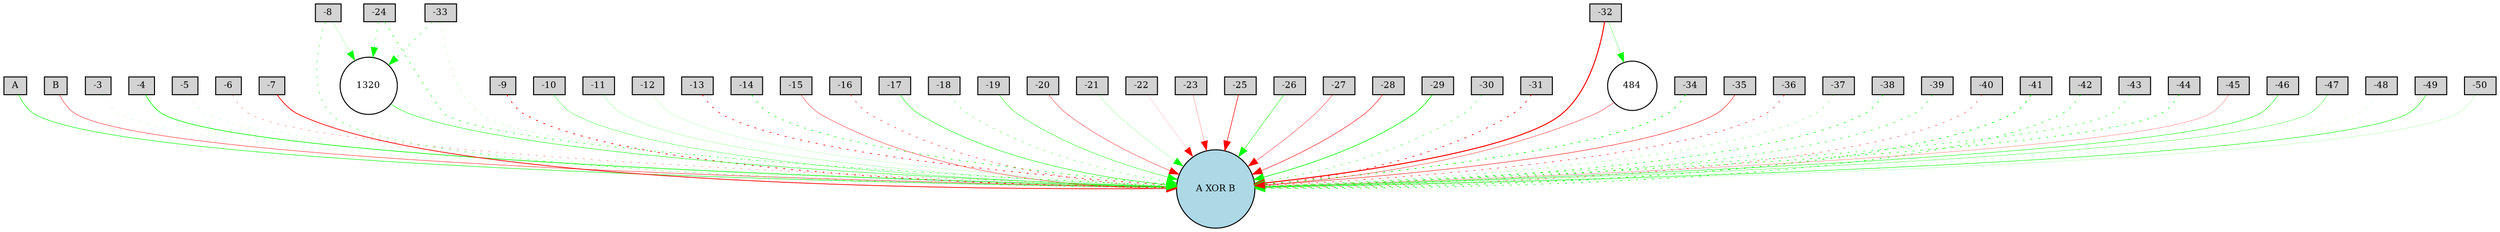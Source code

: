 digraph {
	node [fontsize=9 height=0.2 shape=circle width=0.2]
	A [fillcolor=lightgray shape=box style=filled]
	B [fillcolor=lightgray shape=box style=filled]
	-3 [fillcolor=lightgray shape=box style=filled]
	-4 [fillcolor=lightgray shape=box style=filled]
	-5 [fillcolor=lightgray shape=box style=filled]
	-6 [fillcolor=lightgray shape=box style=filled]
	-7 [fillcolor=lightgray shape=box style=filled]
	-8 [fillcolor=lightgray shape=box style=filled]
	-9 [fillcolor=lightgray shape=box style=filled]
	-10 [fillcolor=lightgray shape=box style=filled]
	-11 [fillcolor=lightgray shape=box style=filled]
	-12 [fillcolor=lightgray shape=box style=filled]
	-13 [fillcolor=lightgray shape=box style=filled]
	-14 [fillcolor=lightgray shape=box style=filled]
	-15 [fillcolor=lightgray shape=box style=filled]
	-16 [fillcolor=lightgray shape=box style=filled]
	-17 [fillcolor=lightgray shape=box style=filled]
	-18 [fillcolor=lightgray shape=box style=filled]
	-19 [fillcolor=lightgray shape=box style=filled]
	-20 [fillcolor=lightgray shape=box style=filled]
	-21 [fillcolor=lightgray shape=box style=filled]
	-22 [fillcolor=lightgray shape=box style=filled]
	-23 [fillcolor=lightgray shape=box style=filled]
	-24 [fillcolor=lightgray shape=box style=filled]
	-25 [fillcolor=lightgray shape=box style=filled]
	-26 [fillcolor=lightgray shape=box style=filled]
	-27 [fillcolor=lightgray shape=box style=filled]
	-28 [fillcolor=lightgray shape=box style=filled]
	-29 [fillcolor=lightgray shape=box style=filled]
	-30 [fillcolor=lightgray shape=box style=filled]
	-31 [fillcolor=lightgray shape=box style=filled]
	-32 [fillcolor=lightgray shape=box style=filled]
	-33 [fillcolor=lightgray shape=box style=filled]
	-34 [fillcolor=lightgray shape=box style=filled]
	-35 [fillcolor=lightgray shape=box style=filled]
	-36 [fillcolor=lightgray shape=box style=filled]
	-37 [fillcolor=lightgray shape=box style=filled]
	-38 [fillcolor=lightgray shape=box style=filled]
	-39 [fillcolor=lightgray shape=box style=filled]
	-40 [fillcolor=lightgray shape=box style=filled]
	-41 [fillcolor=lightgray shape=box style=filled]
	-42 [fillcolor=lightgray shape=box style=filled]
	-43 [fillcolor=lightgray shape=box style=filled]
	-44 [fillcolor=lightgray shape=box style=filled]
	-45 [fillcolor=lightgray shape=box style=filled]
	-46 [fillcolor=lightgray shape=box style=filled]
	-47 [fillcolor=lightgray shape=box style=filled]
	-48 [fillcolor=lightgray shape=box style=filled]
	-49 [fillcolor=lightgray shape=box style=filled]
	-50 [fillcolor=lightgray shape=box style=filled]
	"A XOR B" [fillcolor=lightblue style=filled]
	1320 [fillcolor=white style=filled]
	484 [fillcolor=white style=filled]
	-16 -> "A XOR B" [color=red penwidth=0.4584902409184597 style=dotted]
	-23 -> "A XOR B" [color=red penwidth=0.1881305384798882 style=solid]
	-8 -> 1320 [color=green penwidth=0.15037596056635383 style=solid]
	A -> "A XOR B" [color=green penwidth=0.515786997182159 style=solid]
	-43 -> "A XOR B" [color=green penwidth=0.48112484676684075 style=dotted]
	-38 -> "A XOR B" [color=green penwidth=0.6520702983226664 style=dotted]
	-17 -> "A XOR B" [color=green penwidth=0.46900857398957085 style=solid]
	-12 -> "A XOR B" [color=green penwidth=0.11745358117063653 style=solid]
	-7 -> "A XOR B" [color=red penwidth=0.7399407941933245 style=solid]
	-48 -> "A XOR B" [color=green penwidth=0.10718436383298269 style=dotted]
	-27 -> "A XOR B" [color=red penwidth=0.3273952068182223 style=solid]
	-22 -> "A XOR B" [color=red penwidth=0.1105156638472308 style=solid]
	-42 -> "A XOR B" [color=green penwidth=0.5811154718375484 style=dotted]
	B -> "A XOR B" [color=red penwidth=0.3973543061549514 style=solid]
	-37 -> "A XOR B" [color=green penwidth=0.3027949588776663 style=dotted]
	-32 -> "A XOR B" [color=red penwidth=1.0054682467316682 style=solid]
	-11 -> "A XOR B" [color=green penwidth=0.16562295383107584 style=solid]
	-6 -> "A XOR B" [color=red penwidth=0.2601379467705526 style=dotted]
	-47 -> "A XOR B" [color=green penwidth=0.2902534071746208 style=solid]
	1320 -> "A XOR B" [color=green penwidth=0.4435386082881607 style=solid]
	-26 -> "A XOR B" [color=green penwidth=0.4337709169264439 style=solid]
	-21 -> "A XOR B" [color=green penwidth=0.1644152449518659 style=solid]
	-24 -> 1320 [color=green penwidth=0.37961003676221194 style=dotted]
	-41 -> "A XOR B" [color=green penwidth=0.7522710874114267 style=dotted]
	-36 -> "A XOR B" [color=red penwidth=0.4980242403138688 style=dotted]
	-31 -> "A XOR B" [color=red penwidth=0.679442030233439 style=dotted]
	-10 -> "A XOR B" [color=green penwidth=0.29030558207471036 style=solid]
	-5 -> "A XOR B" [color=green penwidth=0.1260126582433698 style=dotted]
	-46 -> "A XOR B" [color=green penwidth=0.4477806447807615 style=solid]
	-25 -> "A XOR B" [color=red penwidth=0.5772269577740421 style=solid]
	-20 -> "A XOR B" [color=red penwidth=0.3371791679653702 style=solid]
	-15 -> "A XOR B" [color=red penwidth=0.34576422342678437 style=solid]
	-35 -> "A XOR B" [color=red penwidth=0.45024306966977445 style=solid]
	-30 -> "A XOR B" [color=green penwidth=0.4190721590859976 style=dotted]
	-9 -> "A XOR B" [color=red penwidth=0.7460936469150107 style=dotted]
	-50 -> "A XOR B" [color=green penwidth=0.13353133077713414 style=solid]
	-4 -> "A XOR B" [color=green penwidth=0.6581111235072648 style=solid]
	-45 -> "A XOR B" [color=red penwidth=0.21633340090367173 style=solid]
	-40 -> "A XOR B" [color=red penwidth=0.39325722045424305 style=dotted]
	-19 -> "A XOR B" [color=green penwidth=0.37657968707761336 style=solid]
	-14 -> "A XOR B" [color=green penwidth=0.6107939497830781 style=dotted]
	-34 -> "A XOR B" [color=green penwidth=0.7713243718836287 style=dotted]
	484 -> "A XOR B" [color=red penwidth=0.35088589214153376 style=solid]
	-29 -> "A XOR B" [color=green penwidth=0.6421092350984711 style=solid]
	-24 -> "A XOR B" [color=green penwidth=0.5423810565094416 style=dotted]
	-49 -> "A XOR B" [color=green penwidth=0.4809162876549812 style=solid]
	-3 -> "A XOR B" [color=green penwidth=0.11951240900043579 style=dotted]
	-44 -> "A XOR B" [color=green penwidth=0.6173096258946357 style=dotted]
	-33 -> 1320 [color=green penwidth=0.422677295746677 style=dotted]
	-39 -> "A XOR B" [color=green penwidth=0.5314562705796235 style=dotted]
	-18 -> "A XOR B" [color=green penwidth=0.3679570550463861 style=dotted]
	-32 -> 484 [color=green penwidth=0.25931979609901745 style=solid]
	-13 -> "A XOR B" [color=red penwidth=0.6650307290091941 style=dotted]
	-8 -> "A XOR B" [color=green penwidth=0.40113686037402263 style=dotted]
	-33 -> "A XOR B" [color=green penwidth=0.17013252072376736 style=dotted]
	-28 -> "A XOR B" [color=red penwidth=0.4768685233946691 style=solid]
}
